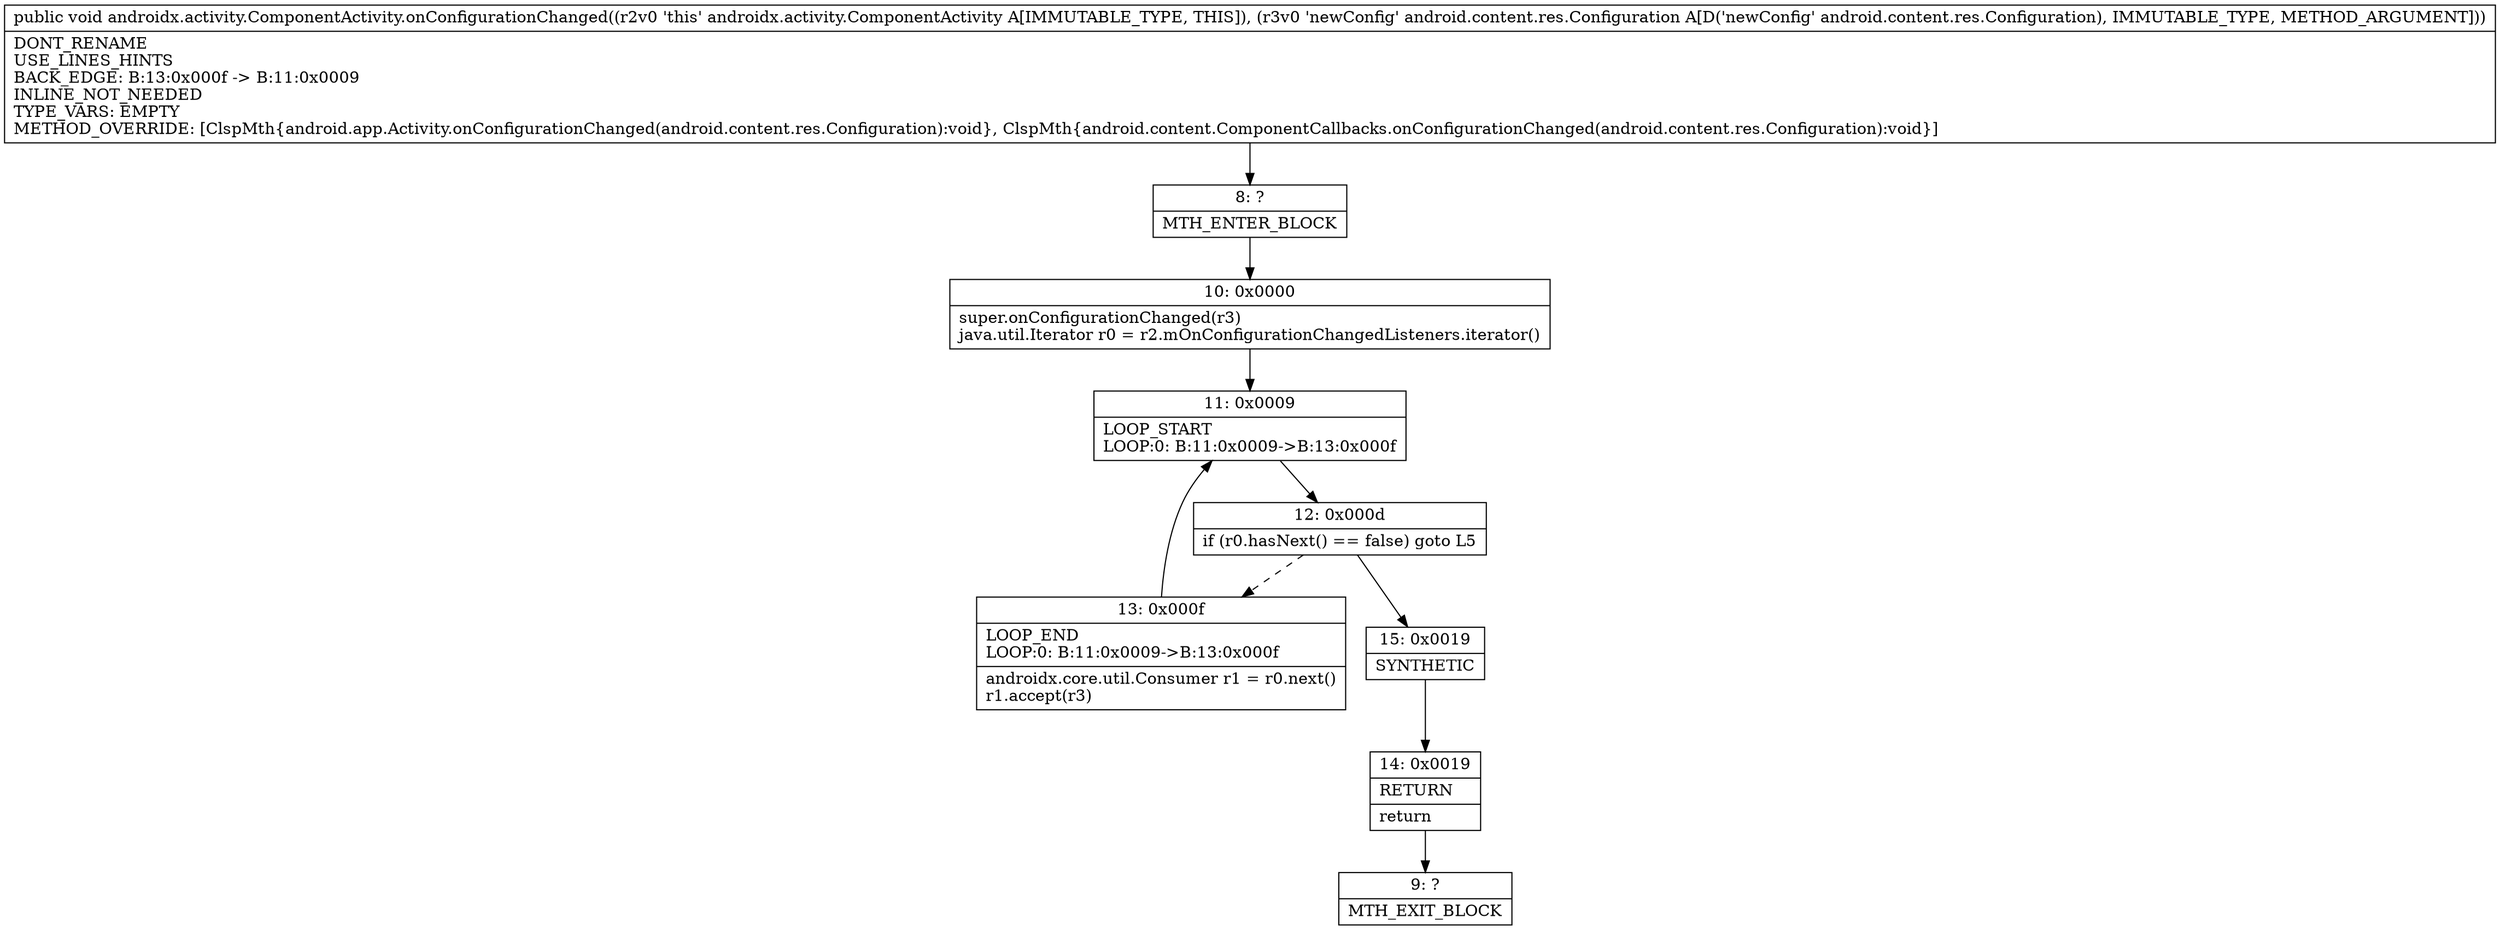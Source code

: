 digraph "CFG forandroidx.activity.ComponentActivity.onConfigurationChanged(Landroid\/content\/res\/Configuration;)V" {
Node_8 [shape=record,label="{8\:\ ?|MTH_ENTER_BLOCK\l}"];
Node_10 [shape=record,label="{10\:\ 0x0000|super.onConfigurationChanged(r3)\ljava.util.Iterator r0 = r2.mOnConfigurationChangedListeners.iterator()\l}"];
Node_11 [shape=record,label="{11\:\ 0x0009|LOOP_START\lLOOP:0: B:11:0x0009\-\>B:13:0x000f\l}"];
Node_12 [shape=record,label="{12\:\ 0x000d|if (r0.hasNext() == false) goto L5\l}"];
Node_13 [shape=record,label="{13\:\ 0x000f|LOOP_END\lLOOP:0: B:11:0x0009\-\>B:13:0x000f\l|androidx.core.util.Consumer r1 = r0.next()\lr1.accept(r3)\l}"];
Node_15 [shape=record,label="{15\:\ 0x0019|SYNTHETIC\l}"];
Node_14 [shape=record,label="{14\:\ 0x0019|RETURN\l|return\l}"];
Node_9 [shape=record,label="{9\:\ ?|MTH_EXIT_BLOCK\l}"];
MethodNode[shape=record,label="{public void androidx.activity.ComponentActivity.onConfigurationChanged((r2v0 'this' androidx.activity.ComponentActivity A[IMMUTABLE_TYPE, THIS]), (r3v0 'newConfig' android.content.res.Configuration A[D('newConfig' android.content.res.Configuration), IMMUTABLE_TYPE, METHOD_ARGUMENT]))  | DONT_RENAME\lUSE_LINES_HINTS\lBACK_EDGE: B:13:0x000f \-\> B:11:0x0009\lINLINE_NOT_NEEDED\lTYPE_VARS: EMPTY\lMETHOD_OVERRIDE: [ClspMth\{android.app.Activity.onConfigurationChanged(android.content.res.Configuration):void\}, ClspMth\{android.content.ComponentCallbacks.onConfigurationChanged(android.content.res.Configuration):void\}]\l}"];
MethodNode -> Node_8;Node_8 -> Node_10;
Node_10 -> Node_11;
Node_11 -> Node_12;
Node_12 -> Node_13[style=dashed];
Node_12 -> Node_15;
Node_13 -> Node_11;
Node_15 -> Node_14;
Node_14 -> Node_9;
}

